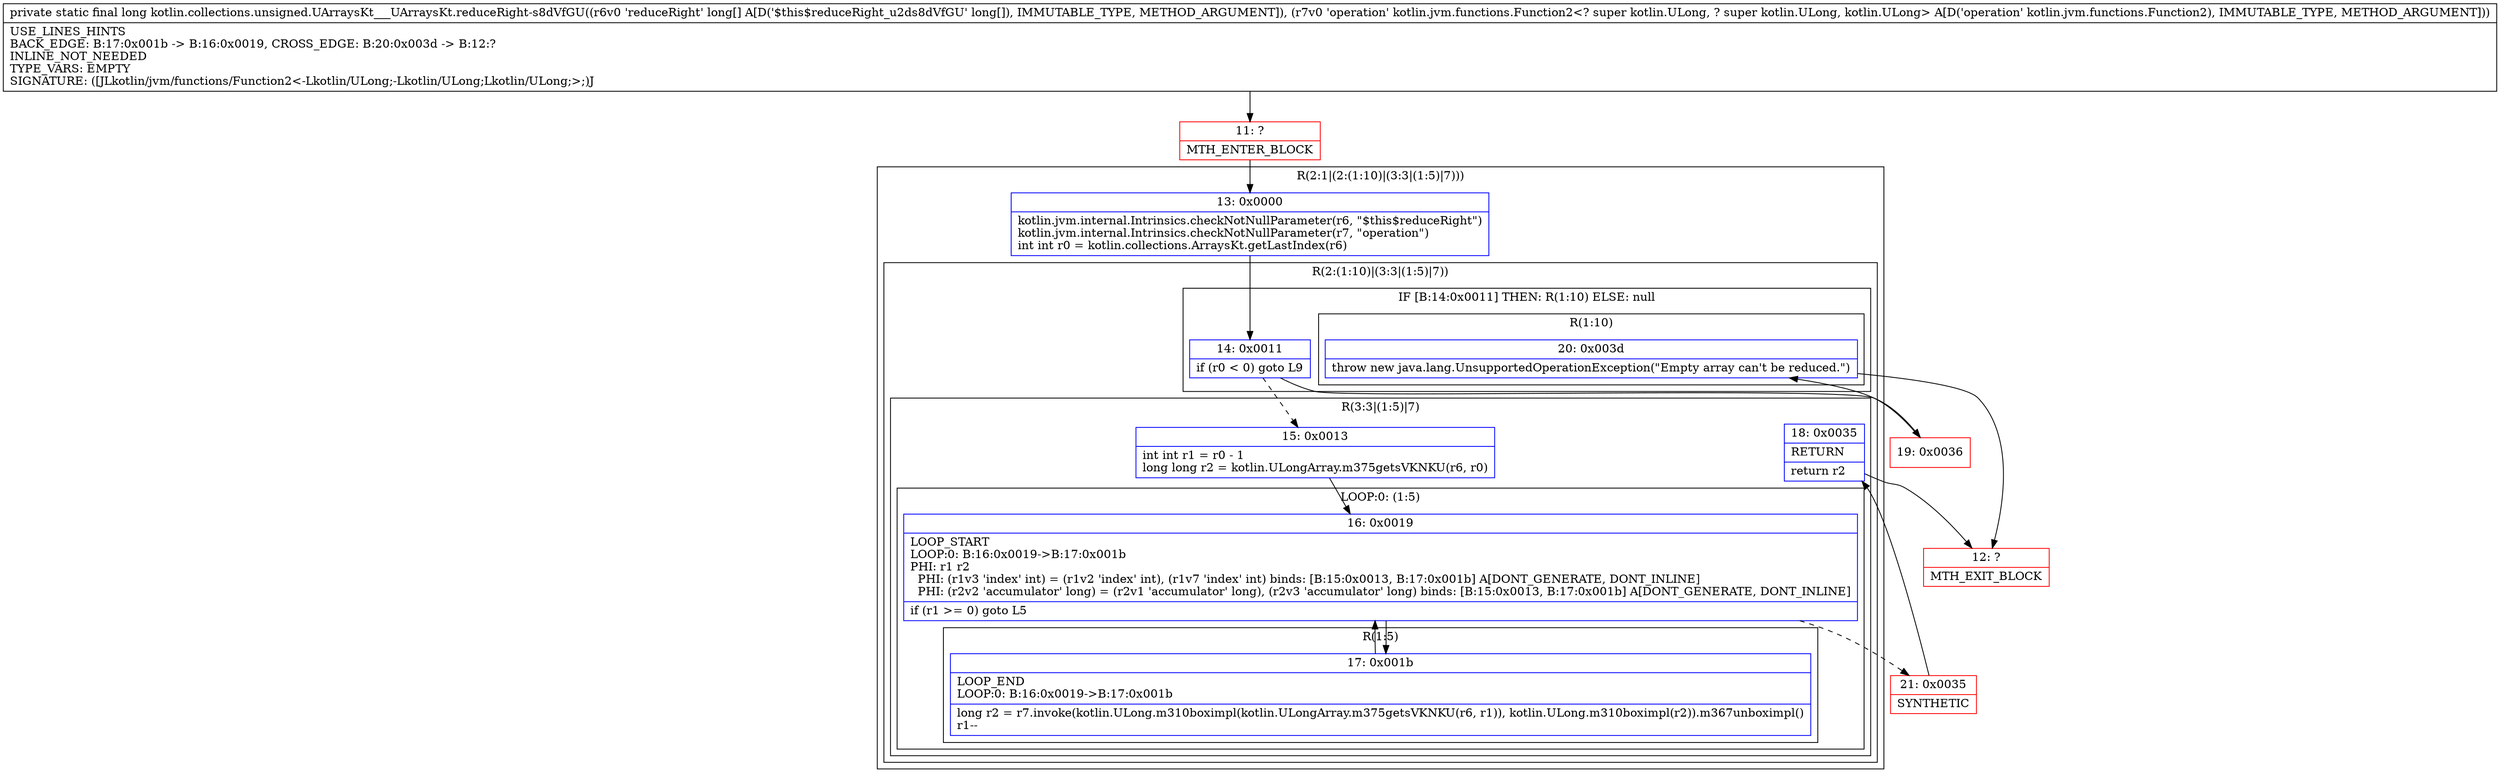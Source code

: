 digraph "CFG forkotlin.collections.unsigned.UArraysKt___UArraysKt.reduceRight\-s8dVfGU([JLkotlin\/jvm\/functions\/Function2;)J" {
subgraph cluster_Region_1617794374 {
label = "R(2:1|(2:(1:10)|(3:3|(1:5)|7)))";
node [shape=record,color=blue];
Node_13 [shape=record,label="{13\:\ 0x0000|kotlin.jvm.internal.Intrinsics.checkNotNullParameter(r6, \"$this$reduceRight\")\lkotlin.jvm.internal.Intrinsics.checkNotNullParameter(r7, \"operation\")\lint int r0 = kotlin.collections.ArraysKt.getLastIndex(r6)\l}"];
subgraph cluster_Region_171523805 {
label = "R(2:(1:10)|(3:3|(1:5)|7))";
node [shape=record,color=blue];
subgraph cluster_IfRegion_792515733 {
label = "IF [B:14:0x0011] THEN: R(1:10) ELSE: null";
node [shape=record,color=blue];
Node_14 [shape=record,label="{14\:\ 0x0011|if (r0 \< 0) goto L9\l}"];
subgraph cluster_Region_1305539709 {
label = "R(1:10)";
node [shape=record,color=blue];
Node_20 [shape=record,label="{20\:\ 0x003d|throw new java.lang.UnsupportedOperationException(\"Empty array can't be reduced.\")\l}"];
}
}
subgraph cluster_Region_830340347 {
label = "R(3:3|(1:5)|7)";
node [shape=record,color=blue];
Node_15 [shape=record,label="{15\:\ 0x0013|int int r1 = r0 \- 1\llong long r2 = kotlin.ULongArray.m375getsVKNKU(r6, r0)\l}"];
subgraph cluster_LoopRegion_22972402 {
label = "LOOP:0: (1:5)";
node [shape=record,color=blue];
Node_16 [shape=record,label="{16\:\ 0x0019|LOOP_START\lLOOP:0: B:16:0x0019\-\>B:17:0x001b\lPHI: r1 r2 \l  PHI: (r1v3 'index' int) = (r1v2 'index' int), (r1v7 'index' int) binds: [B:15:0x0013, B:17:0x001b] A[DONT_GENERATE, DONT_INLINE]\l  PHI: (r2v2 'accumulator' long) = (r2v1 'accumulator' long), (r2v3 'accumulator' long) binds: [B:15:0x0013, B:17:0x001b] A[DONT_GENERATE, DONT_INLINE]\l|if (r1 \>= 0) goto L5\l}"];
subgraph cluster_Region_219538746 {
label = "R(1:5)";
node [shape=record,color=blue];
Node_17 [shape=record,label="{17\:\ 0x001b|LOOP_END\lLOOP:0: B:16:0x0019\-\>B:17:0x001b\l|long r2 = r7.invoke(kotlin.ULong.m310boximpl(kotlin.ULongArray.m375getsVKNKU(r6, r1)), kotlin.ULong.m310boximpl(r2)).m367unboximpl()\lr1\-\-\l}"];
}
}
Node_18 [shape=record,label="{18\:\ 0x0035|RETURN\l|return r2\l}"];
}
}
}
Node_11 [shape=record,color=red,label="{11\:\ ?|MTH_ENTER_BLOCK\l}"];
Node_21 [shape=record,color=red,label="{21\:\ 0x0035|SYNTHETIC\l}"];
Node_12 [shape=record,color=red,label="{12\:\ ?|MTH_EXIT_BLOCK\l}"];
Node_19 [shape=record,color=red,label="{19\:\ 0x0036}"];
MethodNode[shape=record,label="{private static final long kotlin.collections.unsigned.UArraysKt___UArraysKt.reduceRight\-s8dVfGU((r6v0 'reduceRight' long[] A[D('$this$reduceRight_u2ds8dVfGU' long[]), IMMUTABLE_TYPE, METHOD_ARGUMENT]), (r7v0 'operation' kotlin.jvm.functions.Function2\<? super kotlin.ULong, ? super kotlin.ULong, kotlin.ULong\> A[D('operation' kotlin.jvm.functions.Function2), IMMUTABLE_TYPE, METHOD_ARGUMENT]))  | USE_LINES_HINTS\lBACK_EDGE: B:17:0x001b \-\> B:16:0x0019, CROSS_EDGE: B:20:0x003d \-\> B:12:?\lINLINE_NOT_NEEDED\lTYPE_VARS: EMPTY\lSIGNATURE: ([JLkotlin\/jvm\/functions\/Function2\<\-Lkotlin\/ULong;\-Lkotlin\/ULong;Lkotlin\/ULong;\>;)J\l}"];
MethodNode -> Node_11;Node_13 -> Node_14;
Node_14 -> Node_15[style=dashed];
Node_14 -> Node_19;
Node_20 -> Node_12;
Node_15 -> Node_16;
Node_16 -> Node_17;
Node_16 -> Node_21[style=dashed];
Node_17 -> Node_16;
Node_18 -> Node_12;
Node_11 -> Node_13;
Node_21 -> Node_18;
Node_19 -> Node_20;
}


